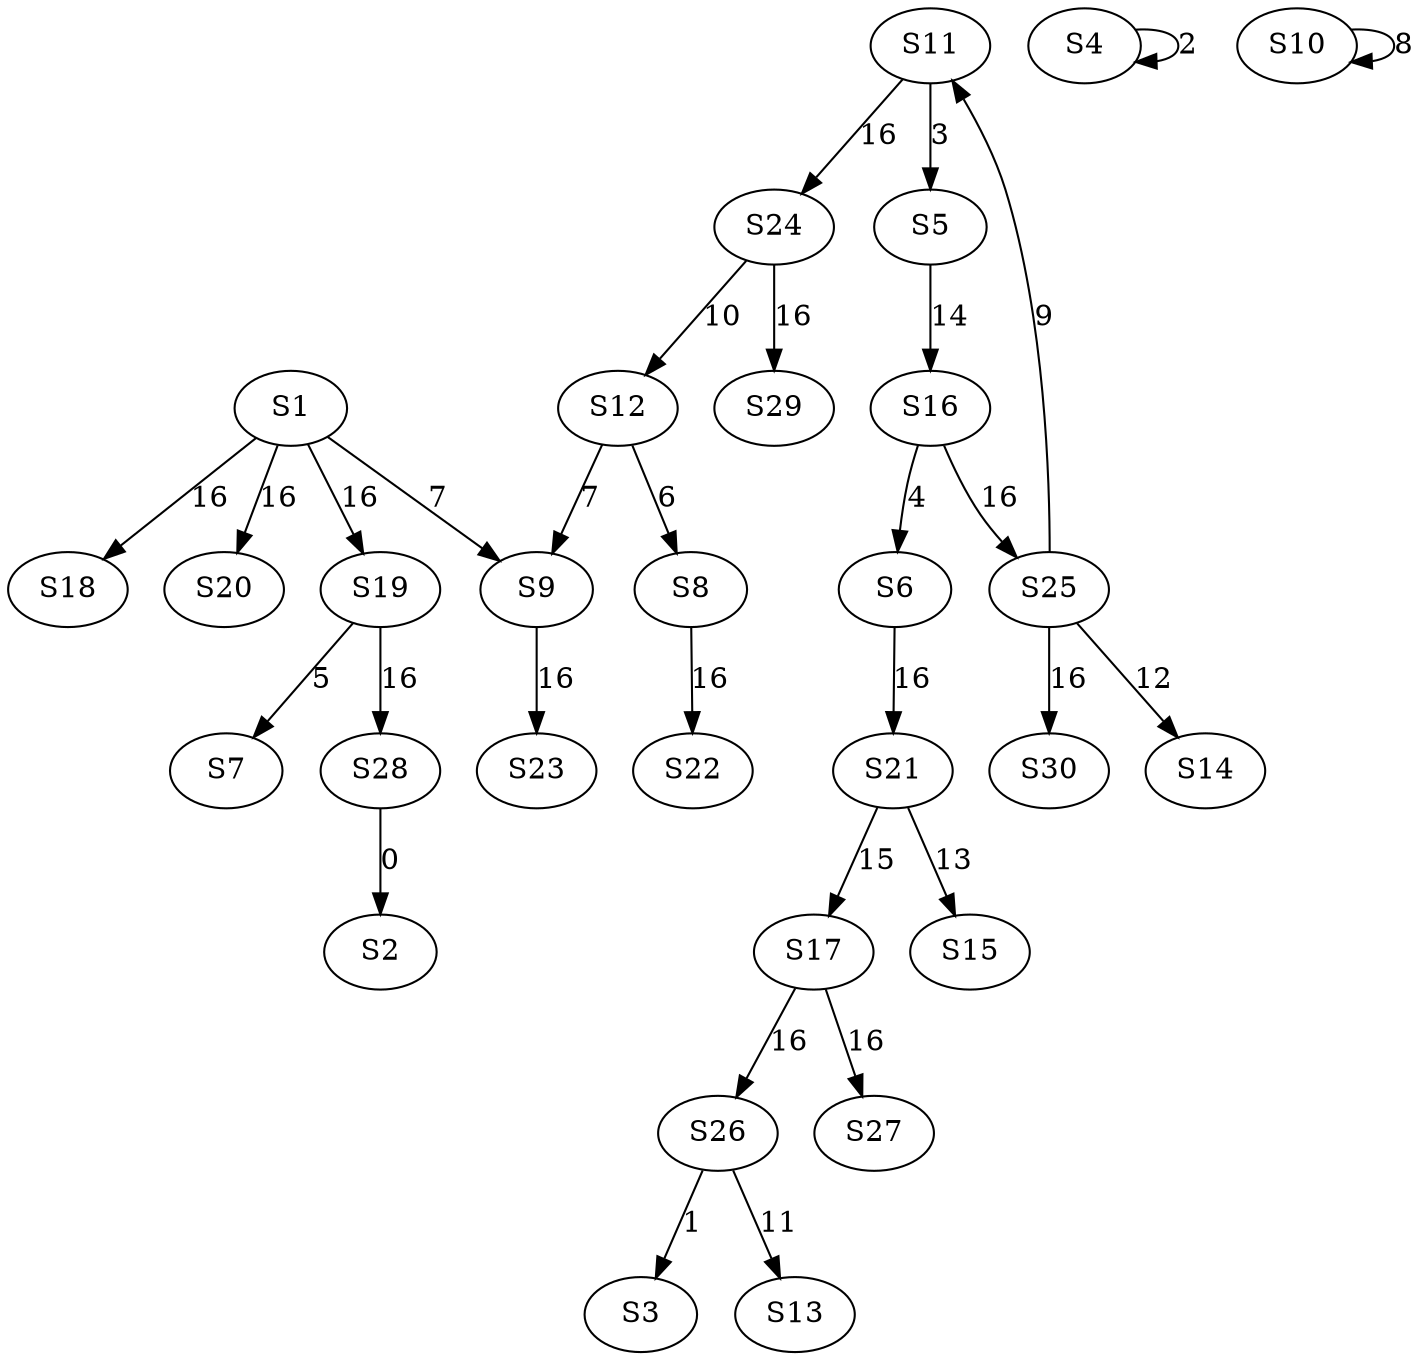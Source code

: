 strict digraph {
	S28 -> S2 [ label = 0 ];
	S26 -> S3 [ label = 1 ];
	S4 -> S4 [ label = 2 ];
	S11 -> S5 [ label = 3 ];
	S16 -> S6 [ label = 4 ];
	S19 -> S7 [ label = 5 ];
	S12 -> S8 [ label = 6 ];
	S12 -> S9 [ label = 7 ];
	S10 -> S10 [ label = 8 ];
	S25 -> S11 [ label = 9 ];
	S24 -> S12 [ label = 10 ];
	S26 -> S13 [ label = 11 ];
	S25 -> S14 [ label = 12 ];
	S21 -> S15 [ label = 13 ];
	S5 -> S16 [ label = 14 ];
	S21 -> S17 [ label = 15 ];
	S1 -> S18 [ label = 16 ];
	S1 -> S19 [ label = 16 ];
	S1 -> S20 [ label = 16 ];
	S6 -> S21 [ label = 16 ];
	S8 -> S22 [ label = 16 ];
	S9 -> S23 [ label = 16 ];
	S11 -> S24 [ label = 16 ];
	S16 -> S25 [ label = 16 ];
	S17 -> S26 [ label = 16 ];
	S17 -> S27 [ label = 16 ];
	S19 -> S28 [ label = 16 ];
	S24 -> S29 [ label = 16 ];
	S25 -> S30 [ label = 16 ];
	S1 -> S9 [ label = 7 ];
}